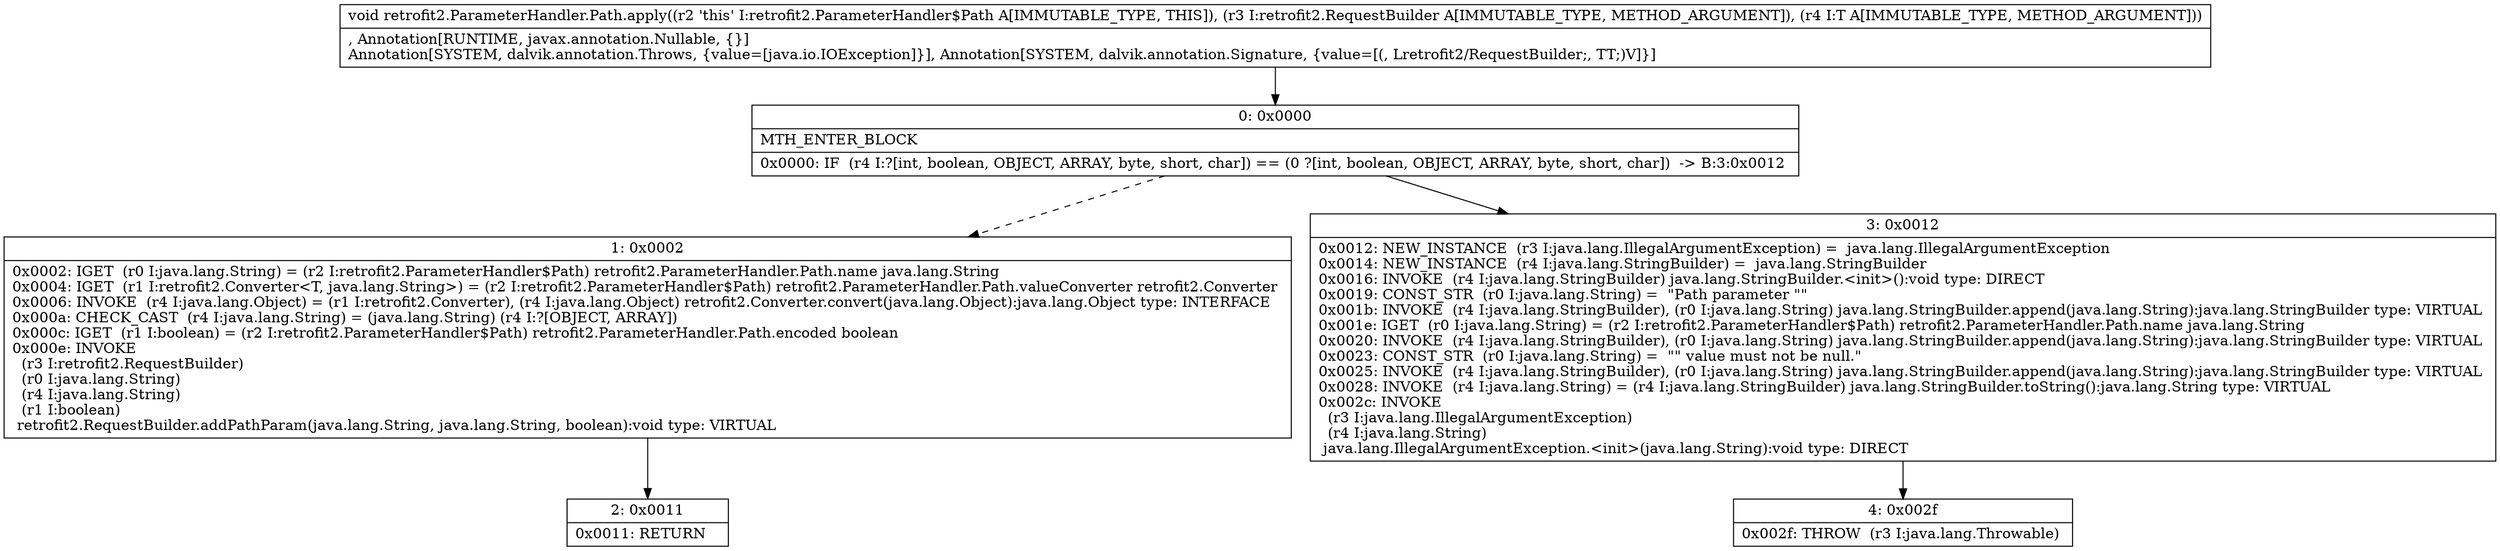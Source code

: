 digraph "CFG forretrofit2.ParameterHandler.Path.apply(Lretrofit2\/RequestBuilder;Ljava\/lang\/Object;)V" {
Node_0 [shape=record,label="{0\:\ 0x0000|MTH_ENTER_BLOCK\l|0x0000: IF  (r4 I:?[int, boolean, OBJECT, ARRAY, byte, short, char]) == (0 ?[int, boolean, OBJECT, ARRAY, byte, short, char])  \-\> B:3:0x0012 \l}"];
Node_1 [shape=record,label="{1\:\ 0x0002|0x0002: IGET  (r0 I:java.lang.String) = (r2 I:retrofit2.ParameterHandler$Path) retrofit2.ParameterHandler.Path.name java.lang.String \l0x0004: IGET  (r1 I:retrofit2.Converter\<T, java.lang.String\>) = (r2 I:retrofit2.ParameterHandler$Path) retrofit2.ParameterHandler.Path.valueConverter retrofit2.Converter \l0x0006: INVOKE  (r4 I:java.lang.Object) = (r1 I:retrofit2.Converter), (r4 I:java.lang.Object) retrofit2.Converter.convert(java.lang.Object):java.lang.Object type: INTERFACE \l0x000a: CHECK_CAST  (r4 I:java.lang.String) = (java.lang.String) (r4 I:?[OBJECT, ARRAY]) \l0x000c: IGET  (r1 I:boolean) = (r2 I:retrofit2.ParameterHandler$Path) retrofit2.ParameterHandler.Path.encoded boolean \l0x000e: INVOKE  \l  (r3 I:retrofit2.RequestBuilder)\l  (r0 I:java.lang.String)\l  (r4 I:java.lang.String)\l  (r1 I:boolean)\l retrofit2.RequestBuilder.addPathParam(java.lang.String, java.lang.String, boolean):void type: VIRTUAL \l}"];
Node_2 [shape=record,label="{2\:\ 0x0011|0x0011: RETURN   \l}"];
Node_3 [shape=record,label="{3\:\ 0x0012|0x0012: NEW_INSTANCE  (r3 I:java.lang.IllegalArgumentException) =  java.lang.IllegalArgumentException \l0x0014: NEW_INSTANCE  (r4 I:java.lang.StringBuilder) =  java.lang.StringBuilder \l0x0016: INVOKE  (r4 I:java.lang.StringBuilder) java.lang.StringBuilder.\<init\>():void type: DIRECT \l0x0019: CONST_STR  (r0 I:java.lang.String) =  \"Path parameter \"\" \l0x001b: INVOKE  (r4 I:java.lang.StringBuilder), (r0 I:java.lang.String) java.lang.StringBuilder.append(java.lang.String):java.lang.StringBuilder type: VIRTUAL \l0x001e: IGET  (r0 I:java.lang.String) = (r2 I:retrofit2.ParameterHandler$Path) retrofit2.ParameterHandler.Path.name java.lang.String \l0x0020: INVOKE  (r4 I:java.lang.StringBuilder), (r0 I:java.lang.String) java.lang.StringBuilder.append(java.lang.String):java.lang.StringBuilder type: VIRTUAL \l0x0023: CONST_STR  (r0 I:java.lang.String) =  \"\" value must not be null.\" \l0x0025: INVOKE  (r4 I:java.lang.StringBuilder), (r0 I:java.lang.String) java.lang.StringBuilder.append(java.lang.String):java.lang.StringBuilder type: VIRTUAL \l0x0028: INVOKE  (r4 I:java.lang.String) = (r4 I:java.lang.StringBuilder) java.lang.StringBuilder.toString():java.lang.String type: VIRTUAL \l0x002c: INVOKE  \l  (r3 I:java.lang.IllegalArgumentException)\l  (r4 I:java.lang.String)\l java.lang.IllegalArgumentException.\<init\>(java.lang.String):void type: DIRECT \l}"];
Node_4 [shape=record,label="{4\:\ 0x002f|0x002f: THROW  (r3 I:java.lang.Throwable) \l}"];
MethodNode[shape=record,label="{void retrofit2.ParameterHandler.Path.apply((r2 'this' I:retrofit2.ParameterHandler$Path A[IMMUTABLE_TYPE, THIS]), (r3 I:retrofit2.RequestBuilder A[IMMUTABLE_TYPE, METHOD_ARGUMENT]), (r4 I:T A[IMMUTABLE_TYPE, METHOD_ARGUMENT]))  | , Annotation[RUNTIME, javax.annotation.Nullable, \{\}]\lAnnotation[SYSTEM, dalvik.annotation.Throws, \{value=[java.io.IOException]\}], Annotation[SYSTEM, dalvik.annotation.Signature, \{value=[(, Lretrofit2\/RequestBuilder;, TT;)V]\}]\l}"];
MethodNode -> Node_0;
Node_0 -> Node_1[style=dashed];
Node_0 -> Node_3;
Node_1 -> Node_2;
Node_3 -> Node_4;
}


